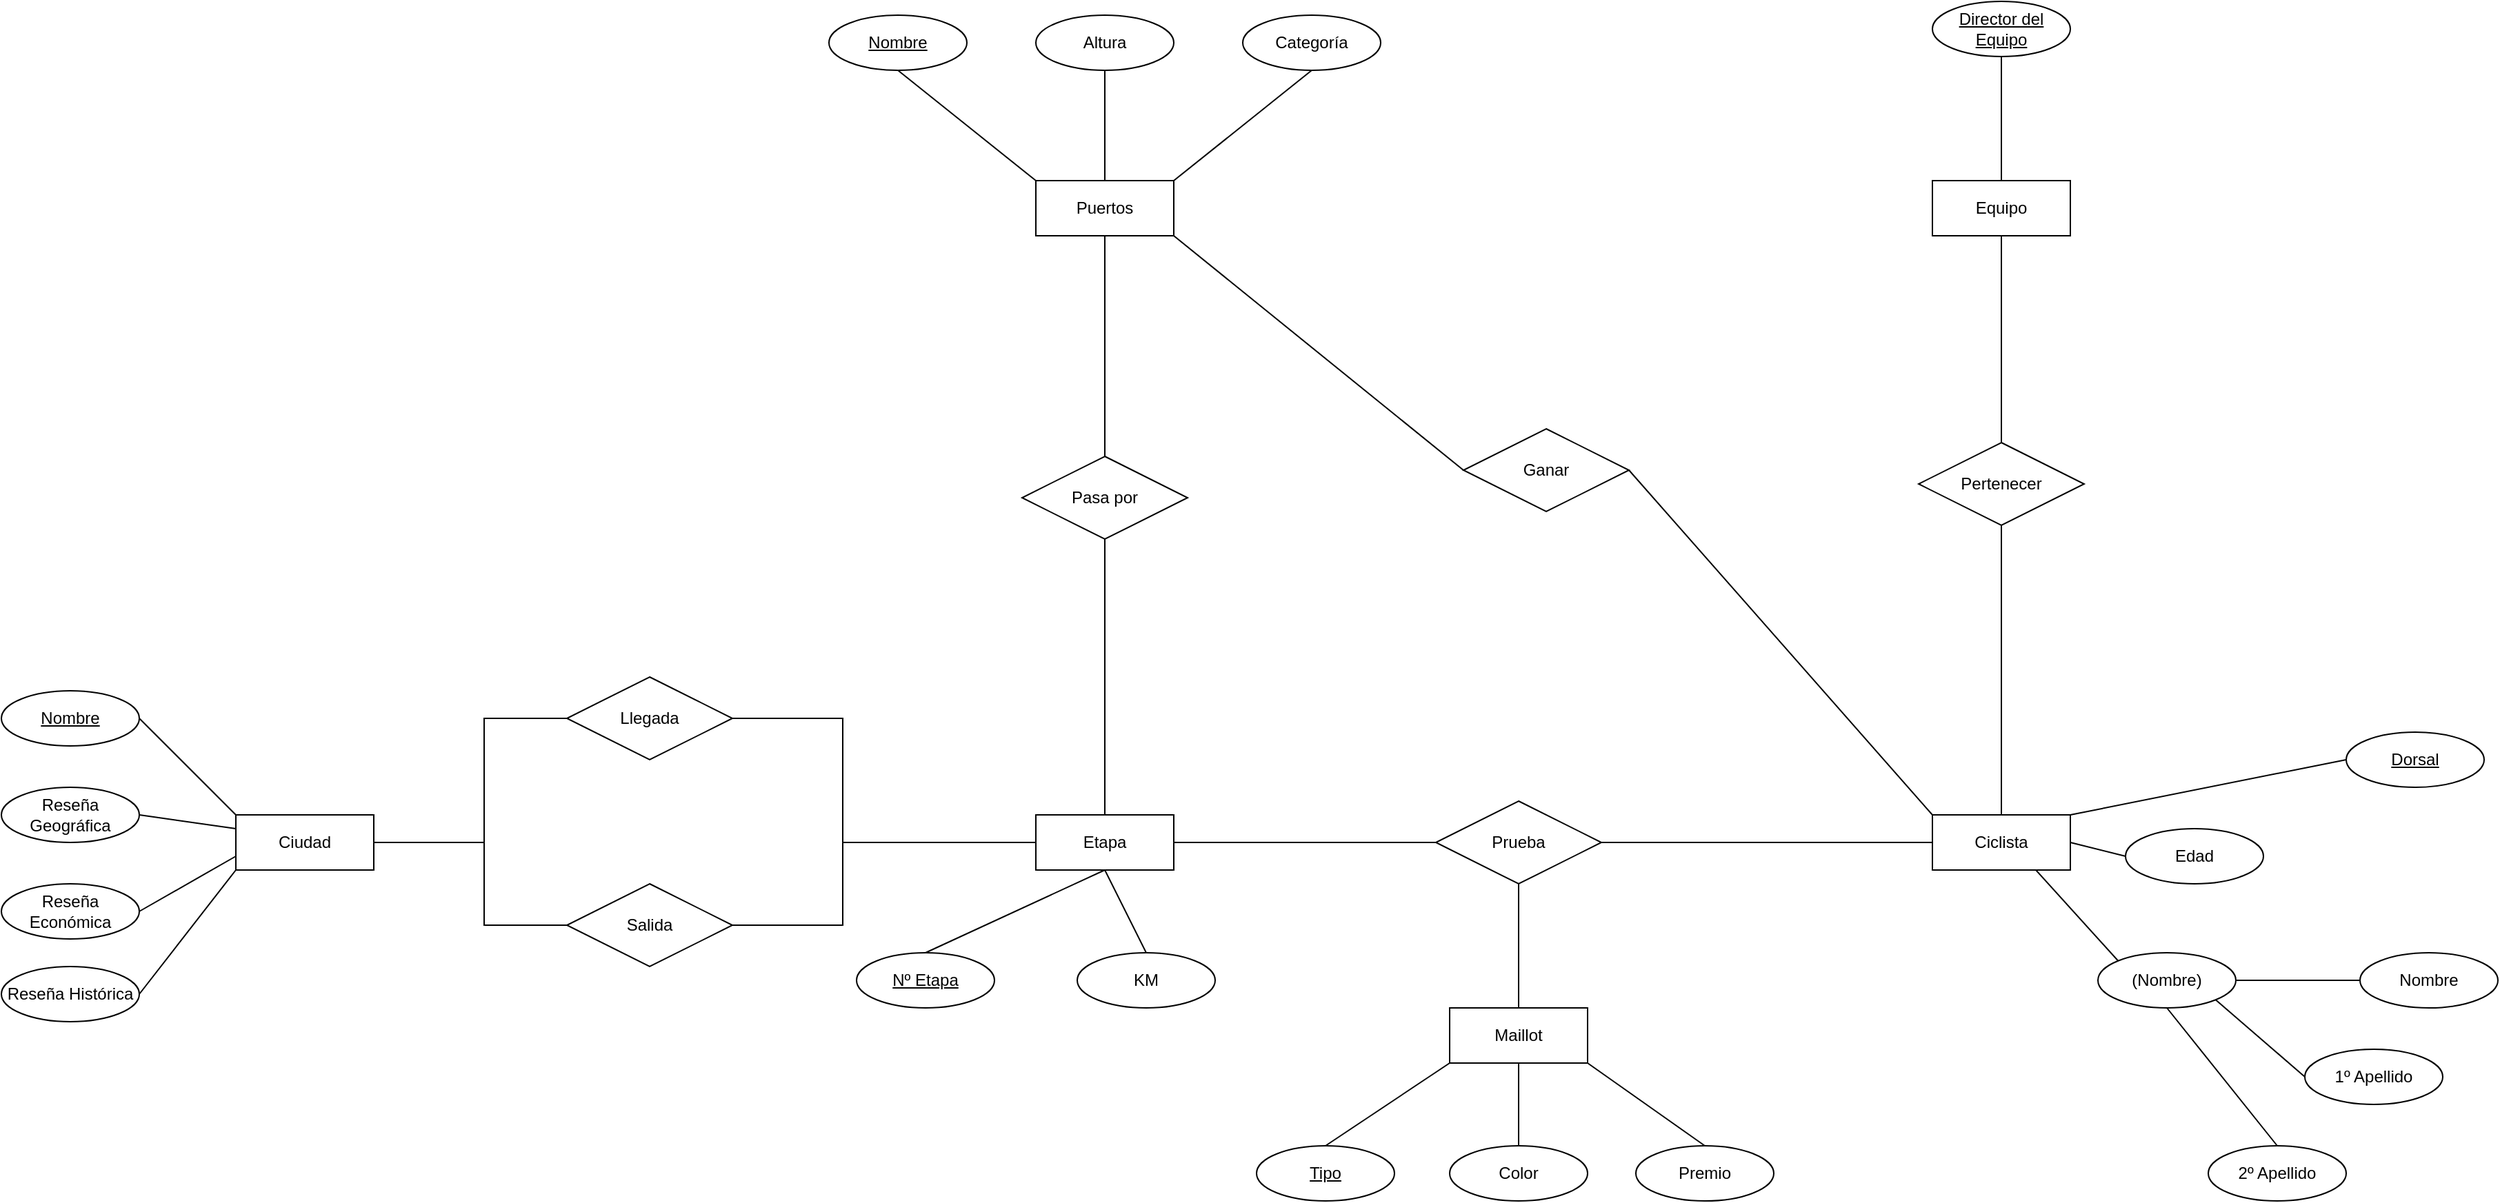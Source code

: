 <mxfile version="22.0.4" type="github">
  <diagram id="R2lEEEUBdFMjLlhIrx00" name="Page-1">
    <mxGraphModel dx="2284" dy="1890" grid="1" gridSize="10" guides="1" tooltips="1" connect="1" arrows="1" fold="1" page="1" pageScale="1" pageWidth="850" pageHeight="1100" math="0" shadow="0" extFonts="Permanent Marker^https://fonts.googleapis.com/css?family=Permanent+Marker">
      <root>
        <mxCell id="0" />
        <mxCell id="1" parent="0" />
        <mxCell id="TsvJhwt7pHYQA23gIPA3-1" value="Ciudad" style="whiteSpace=wrap;html=1;align=center;" vertex="1" parent="1">
          <mxGeometry x="160" y="330" width="100" height="40" as="geometry" />
        </mxCell>
        <mxCell id="TsvJhwt7pHYQA23gIPA3-2" value="Reseña Geográfica" style="ellipse;whiteSpace=wrap;html=1;align=center;" vertex="1" parent="1">
          <mxGeometry x="-10" y="310" width="100" height="40" as="geometry" />
        </mxCell>
        <mxCell id="TsvJhwt7pHYQA23gIPA3-3" value="Nombre" style="ellipse;whiteSpace=wrap;html=1;align=center;fontStyle=4;" vertex="1" parent="1">
          <mxGeometry x="-10" y="240" width="100" height="40" as="geometry" />
        </mxCell>
        <mxCell id="TsvJhwt7pHYQA23gIPA3-4" value="Reseña Económica" style="ellipse;whiteSpace=wrap;html=1;align=center;" vertex="1" parent="1">
          <mxGeometry x="-10" y="380" width="100" height="40" as="geometry" />
        </mxCell>
        <mxCell id="TsvJhwt7pHYQA23gIPA3-5" value="Reseña Histórica" style="ellipse;whiteSpace=wrap;html=1;align=center;" vertex="1" parent="1">
          <mxGeometry x="-10" y="440" width="100" height="40" as="geometry" />
        </mxCell>
        <mxCell id="TsvJhwt7pHYQA23gIPA3-6" value="" style="endArrow=none;html=1;rounded=0;entryX=0;entryY=0;entryDx=0;entryDy=0;exitX=1;exitY=0.5;exitDx=0;exitDy=0;" edge="1" parent="1" source="TsvJhwt7pHYQA23gIPA3-3" target="TsvJhwt7pHYQA23gIPA3-1">
          <mxGeometry relative="1" as="geometry">
            <mxPoint x="340" y="410" as="sourcePoint" />
            <mxPoint x="500" y="410" as="targetPoint" />
          </mxGeometry>
        </mxCell>
        <mxCell id="TsvJhwt7pHYQA23gIPA3-7" value="" style="endArrow=none;html=1;rounded=0;exitX=1;exitY=0.5;exitDx=0;exitDy=0;entryX=0;entryY=0.25;entryDx=0;entryDy=0;" edge="1" parent="1" source="TsvJhwt7pHYQA23gIPA3-2" target="TsvJhwt7pHYQA23gIPA3-1">
          <mxGeometry relative="1" as="geometry">
            <mxPoint x="340" y="410" as="sourcePoint" />
            <mxPoint x="500" y="410" as="targetPoint" />
          </mxGeometry>
        </mxCell>
        <mxCell id="TsvJhwt7pHYQA23gIPA3-8" value="" style="endArrow=none;html=1;rounded=0;entryX=0;entryY=0.75;entryDx=0;entryDy=0;exitX=1;exitY=0.5;exitDx=0;exitDy=0;" edge="1" parent="1" source="TsvJhwt7pHYQA23gIPA3-4" target="TsvJhwt7pHYQA23gIPA3-1">
          <mxGeometry relative="1" as="geometry">
            <mxPoint x="340" y="410" as="sourcePoint" />
            <mxPoint x="500" y="410" as="targetPoint" />
          </mxGeometry>
        </mxCell>
        <mxCell id="TsvJhwt7pHYQA23gIPA3-9" value="" style="endArrow=none;html=1;rounded=0;entryX=0;entryY=1;entryDx=0;entryDy=0;exitX=1;exitY=0.5;exitDx=0;exitDy=0;" edge="1" parent="1" source="TsvJhwt7pHYQA23gIPA3-5" target="TsvJhwt7pHYQA23gIPA3-1">
          <mxGeometry relative="1" as="geometry">
            <mxPoint x="340" y="410" as="sourcePoint" />
            <mxPoint x="500" y="410" as="targetPoint" />
          </mxGeometry>
        </mxCell>
        <mxCell id="TsvJhwt7pHYQA23gIPA3-10" value="" style="endArrow=none;html=1;rounded=0;exitX=1;exitY=0.5;exitDx=0;exitDy=0;entryX=0;entryY=0.5;entryDx=0;entryDy=0;" edge="1" parent="1" source="TsvJhwt7pHYQA23gIPA3-1" target="TsvJhwt7pHYQA23gIPA3-11">
          <mxGeometry relative="1" as="geometry">
            <mxPoint x="340" y="410" as="sourcePoint" />
            <mxPoint x="410" y="320" as="targetPoint" />
            <Array as="points">
              <mxPoint x="340" y="350" />
              <mxPoint x="340" y="260" />
            </Array>
          </mxGeometry>
        </mxCell>
        <mxCell id="TsvJhwt7pHYQA23gIPA3-11" value="Llegada" style="shape=rhombus;perimeter=rhombusPerimeter;whiteSpace=wrap;html=1;align=center;" vertex="1" parent="1">
          <mxGeometry x="400" y="230" width="120" height="60" as="geometry" />
        </mxCell>
        <mxCell id="TsvJhwt7pHYQA23gIPA3-12" value="Salida" style="shape=rhombus;perimeter=rhombusPerimeter;whiteSpace=wrap;html=1;align=center;" vertex="1" parent="1">
          <mxGeometry x="400" y="380" width="120" height="60" as="geometry" />
        </mxCell>
        <mxCell id="TsvJhwt7pHYQA23gIPA3-13" value="" style="endArrow=none;html=1;rounded=0;entryX=1;entryY=0.5;entryDx=0;entryDy=0;exitX=0;exitY=0.5;exitDx=0;exitDy=0;" edge="1" parent="1" source="TsvJhwt7pHYQA23gIPA3-16" target="TsvJhwt7pHYQA23gIPA3-11">
          <mxGeometry relative="1" as="geometry">
            <mxPoint x="709.96" y="350" as="sourcePoint" />
            <mxPoint x="580" y="259.98" as="targetPoint" />
            <Array as="points">
              <mxPoint x="600" y="350" />
              <mxPoint x="600" y="260" />
            </Array>
          </mxGeometry>
        </mxCell>
        <mxCell id="TsvJhwt7pHYQA23gIPA3-14" value="" style="endArrow=none;html=1;rounded=0;exitX=1;exitY=0.5;exitDx=0;exitDy=0;entryX=0;entryY=0.5;entryDx=0;entryDy=0;" edge="1" parent="1" source="TsvJhwt7pHYQA23gIPA3-1" target="TsvJhwt7pHYQA23gIPA3-12">
          <mxGeometry relative="1" as="geometry">
            <mxPoint x="280" y="370" as="sourcePoint" />
            <mxPoint x="420" y="280" as="targetPoint" />
            <Array as="points">
              <mxPoint x="340" y="350" />
              <mxPoint x="340" y="410" />
            </Array>
          </mxGeometry>
        </mxCell>
        <mxCell id="TsvJhwt7pHYQA23gIPA3-15" value="" style="endArrow=none;html=1;rounded=0;exitX=1;exitY=0.5;exitDx=0;exitDy=0;entryX=0;entryY=0.5;entryDx=0;entryDy=0;" edge="1" parent="1" target="TsvJhwt7pHYQA23gIPA3-16">
          <mxGeometry relative="1" as="geometry">
            <mxPoint x="520" y="410" as="sourcePoint" />
            <mxPoint x="710" y="360" as="targetPoint" />
            <Array as="points">
              <mxPoint x="600" y="410" />
              <mxPoint x="600" y="350" />
            </Array>
          </mxGeometry>
        </mxCell>
        <mxCell id="TsvJhwt7pHYQA23gIPA3-16" value="Etapa" style="whiteSpace=wrap;html=1;align=center;" vertex="1" parent="1">
          <mxGeometry x="740" y="330" width="100" height="40" as="geometry" />
        </mxCell>
        <mxCell id="TsvJhwt7pHYQA23gIPA3-17" value="Nº Etapa" style="ellipse;whiteSpace=wrap;html=1;align=center;fontStyle=4;" vertex="1" parent="1">
          <mxGeometry x="610" y="430" width="100" height="40" as="geometry" />
        </mxCell>
        <mxCell id="TsvJhwt7pHYQA23gIPA3-18" value="" style="endArrow=none;html=1;rounded=0;exitX=0.5;exitY=0;exitDx=0;exitDy=0;entryX=0.5;entryY=1;entryDx=0;entryDy=0;" edge="1" parent="1" source="TsvJhwt7pHYQA23gIPA3-17" target="TsvJhwt7pHYQA23gIPA3-16">
          <mxGeometry relative="1" as="geometry">
            <mxPoint x="730" y="410" as="sourcePoint" />
            <mxPoint x="890" y="410" as="targetPoint" />
          </mxGeometry>
        </mxCell>
        <mxCell id="TsvJhwt7pHYQA23gIPA3-19" value="Prueba" style="shape=rhombus;perimeter=rhombusPerimeter;whiteSpace=wrap;html=1;align=center;" vertex="1" parent="1">
          <mxGeometry x="1030" y="320" width="120" height="60" as="geometry" />
        </mxCell>
        <mxCell id="TsvJhwt7pHYQA23gIPA3-20" value="Maillot" style="whiteSpace=wrap;html=1;align=center;" vertex="1" parent="1">
          <mxGeometry x="1040" y="470" width="100" height="40" as="geometry" />
        </mxCell>
        <mxCell id="TsvJhwt7pHYQA23gIPA3-21" value="" style="endArrow=none;html=1;rounded=0;exitX=0.5;exitY=1;exitDx=0;exitDy=0;entryX=0.5;entryY=0;entryDx=0;entryDy=0;" edge="1" parent="1" source="TsvJhwt7pHYQA23gIPA3-19" target="TsvJhwt7pHYQA23gIPA3-20">
          <mxGeometry relative="1" as="geometry">
            <mxPoint x="1080" y="410" as="sourcePoint" />
            <mxPoint x="1240" y="410" as="targetPoint" />
          </mxGeometry>
        </mxCell>
        <mxCell id="TsvJhwt7pHYQA23gIPA3-22" value="Ciclista" style="whiteSpace=wrap;html=1;align=center;" vertex="1" parent="1">
          <mxGeometry x="1390" y="330" width="100" height="40" as="geometry" />
        </mxCell>
        <mxCell id="TsvJhwt7pHYQA23gIPA3-23" value="" style="endArrow=none;html=1;rounded=0;exitX=1;exitY=0.5;exitDx=0;exitDy=0;" edge="1" parent="1" source="TsvJhwt7pHYQA23gIPA3-16" target="TsvJhwt7pHYQA23gIPA3-19">
          <mxGeometry relative="1" as="geometry">
            <mxPoint x="1080" y="410" as="sourcePoint" />
            <mxPoint x="1240" y="410" as="targetPoint" />
          </mxGeometry>
        </mxCell>
        <mxCell id="TsvJhwt7pHYQA23gIPA3-24" value="" style="endArrow=none;html=1;rounded=0;entryX=0;entryY=0.5;entryDx=0;entryDy=0;exitX=1;exitY=0.5;exitDx=0;exitDy=0;" edge="1" parent="1" source="TsvJhwt7pHYQA23gIPA3-19" target="TsvJhwt7pHYQA23gIPA3-22">
          <mxGeometry relative="1" as="geometry">
            <mxPoint x="1080" y="410" as="sourcePoint" />
            <mxPoint x="1240" y="410" as="targetPoint" />
          </mxGeometry>
        </mxCell>
        <mxCell id="TsvJhwt7pHYQA23gIPA3-25" value="Pertenecer" style="shape=rhombus;perimeter=rhombusPerimeter;whiteSpace=wrap;html=1;align=center;" vertex="1" parent="1">
          <mxGeometry x="1380" y="60" width="120" height="60" as="geometry" />
        </mxCell>
        <mxCell id="TsvJhwt7pHYQA23gIPA3-26" value="Equipo" style="whiteSpace=wrap;html=1;align=center;" vertex="1" parent="1">
          <mxGeometry x="1390" y="-130" width="100" height="40" as="geometry" />
        </mxCell>
        <mxCell id="TsvJhwt7pHYQA23gIPA3-27" value="" style="endArrow=none;html=1;rounded=0;entryX=0.5;entryY=1;entryDx=0;entryDy=0;exitX=0.5;exitY=0;exitDx=0;exitDy=0;" edge="1" parent="1" source="TsvJhwt7pHYQA23gIPA3-25" target="TsvJhwt7pHYQA23gIPA3-26">
          <mxGeometry relative="1" as="geometry">
            <mxPoint x="1080" y="-90" as="sourcePoint" />
            <mxPoint x="1240" y="-90" as="targetPoint" />
          </mxGeometry>
        </mxCell>
        <mxCell id="TsvJhwt7pHYQA23gIPA3-28" value="" style="endArrow=none;html=1;rounded=0;entryX=0.5;entryY=1;entryDx=0;entryDy=0;exitX=0.5;exitY=0;exitDx=0;exitDy=0;" edge="1" parent="1" source="TsvJhwt7pHYQA23gIPA3-22" target="TsvJhwt7pHYQA23gIPA3-25">
          <mxGeometry relative="1" as="geometry">
            <mxPoint x="1440" y="320" as="sourcePoint" />
            <mxPoint x="1240" y="310" as="targetPoint" />
          </mxGeometry>
        </mxCell>
        <mxCell id="TsvJhwt7pHYQA23gIPA3-29" value="Dorsal" style="ellipse;whiteSpace=wrap;html=1;align=center;fontStyle=4;" vertex="1" parent="1">
          <mxGeometry x="1690" y="270" width="100" height="40" as="geometry" />
        </mxCell>
        <mxCell id="TsvJhwt7pHYQA23gIPA3-30" value="Edad" style="ellipse;whiteSpace=wrap;html=1;align=center;" vertex="1" parent="1">
          <mxGeometry x="1530" y="340" width="100" height="40" as="geometry" />
        </mxCell>
        <mxCell id="TsvJhwt7pHYQA23gIPA3-31" value="Director del Equipo" style="ellipse;whiteSpace=wrap;html=1;align=center;fontStyle=4;" vertex="1" parent="1">
          <mxGeometry x="1390" y="-260" width="100" height="40" as="geometry" />
        </mxCell>
        <mxCell id="TsvJhwt7pHYQA23gIPA3-32" value="" style="endArrow=none;html=1;rounded=0;entryX=0.5;entryY=1;entryDx=0;entryDy=0;exitX=0.5;exitY=0;exitDx=0;exitDy=0;" edge="1" parent="1" source="TsvJhwt7pHYQA23gIPA3-26" target="TsvJhwt7pHYQA23gIPA3-31">
          <mxGeometry relative="1" as="geometry">
            <mxPoint x="1080" y="10" as="sourcePoint" />
            <mxPoint x="1240" y="10" as="targetPoint" />
          </mxGeometry>
        </mxCell>
        <mxCell id="TsvJhwt7pHYQA23gIPA3-33" value="(Nombre)" style="ellipse;whiteSpace=wrap;html=1;align=center;" vertex="1" parent="1">
          <mxGeometry x="1510" y="430" width="100" height="40" as="geometry" />
        </mxCell>
        <mxCell id="TsvJhwt7pHYQA23gIPA3-34" value="Nombre" style="ellipse;whiteSpace=wrap;html=1;align=center;" vertex="1" parent="1">
          <mxGeometry x="1700" y="430" width="100" height="40" as="geometry" />
        </mxCell>
        <mxCell id="TsvJhwt7pHYQA23gIPA3-35" value="1º Apellido" style="ellipse;whiteSpace=wrap;html=1;align=center;" vertex="1" parent="1">
          <mxGeometry x="1660" y="500" width="100" height="40" as="geometry" />
        </mxCell>
        <mxCell id="TsvJhwt7pHYQA23gIPA3-36" value="2º Apellido" style="ellipse;whiteSpace=wrap;html=1;align=center;" vertex="1" parent="1">
          <mxGeometry x="1590" y="570" width="100" height="40" as="geometry" />
        </mxCell>
        <mxCell id="TsvJhwt7pHYQA23gIPA3-39" value="" style="endArrow=none;html=1;rounded=0;entryX=0;entryY=0.5;entryDx=0;entryDy=0;exitX=1;exitY=0.5;exitDx=0;exitDy=0;" edge="1" parent="1" source="TsvJhwt7pHYQA23gIPA3-33" target="TsvJhwt7pHYQA23gIPA3-34">
          <mxGeometry relative="1" as="geometry">
            <mxPoint x="1490" y="310" as="sourcePoint" />
            <mxPoint x="1650" y="310" as="targetPoint" />
          </mxGeometry>
        </mxCell>
        <mxCell id="TsvJhwt7pHYQA23gIPA3-40" value="" style="endArrow=none;html=1;rounded=0;entryX=0;entryY=0.5;entryDx=0;entryDy=0;exitX=1;exitY=1;exitDx=0;exitDy=0;" edge="1" parent="1" source="TsvJhwt7pHYQA23gIPA3-33" target="TsvJhwt7pHYQA23gIPA3-35">
          <mxGeometry relative="1" as="geometry">
            <mxPoint x="1490" y="310" as="sourcePoint" />
            <mxPoint x="1650" y="310" as="targetPoint" />
          </mxGeometry>
        </mxCell>
        <mxCell id="TsvJhwt7pHYQA23gIPA3-41" value="" style="endArrow=none;html=1;rounded=0;exitX=0.5;exitY=1;exitDx=0;exitDy=0;entryX=0.5;entryY=0;entryDx=0;entryDy=0;" edge="1" parent="1" source="TsvJhwt7pHYQA23gIPA3-33" target="TsvJhwt7pHYQA23gIPA3-36">
          <mxGeometry relative="1" as="geometry">
            <mxPoint x="1490" y="310" as="sourcePoint" />
            <mxPoint x="1650" y="310" as="targetPoint" />
          </mxGeometry>
        </mxCell>
        <mxCell id="TsvJhwt7pHYQA23gIPA3-42" value="" style="endArrow=none;html=1;rounded=0;exitX=0.75;exitY=1;exitDx=0;exitDy=0;entryX=0;entryY=0;entryDx=0;entryDy=0;" edge="1" parent="1" source="TsvJhwt7pHYQA23gIPA3-22" target="TsvJhwt7pHYQA23gIPA3-33">
          <mxGeometry relative="1" as="geometry">
            <mxPoint x="1490" y="310" as="sourcePoint" />
            <mxPoint x="1650" y="310" as="targetPoint" />
          </mxGeometry>
        </mxCell>
        <mxCell id="TsvJhwt7pHYQA23gIPA3-44" value="" style="endArrow=none;html=1;rounded=0;entryX=0;entryY=0.5;entryDx=0;entryDy=0;exitX=1;exitY=0.5;exitDx=0;exitDy=0;" edge="1" parent="1" source="TsvJhwt7pHYQA23gIPA3-22" target="TsvJhwt7pHYQA23gIPA3-30">
          <mxGeometry relative="1" as="geometry">
            <mxPoint x="1490" y="310" as="sourcePoint" />
            <mxPoint x="1650" y="310" as="targetPoint" />
          </mxGeometry>
        </mxCell>
        <mxCell id="TsvJhwt7pHYQA23gIPA3-45" value="" style="endArrow=none;html=1;rounded=0;entryX=0;entryY=0.5;entryDx=0;entryDy=0;exitX=1;exitY=0;exitDx=0;exitDy=0;" edge="1" parent="1" source="TsvJhwt7pHYQA23gIPA3-22" target="TsvJhwt7pHYQA23gIPA3-29">
          <mxGeometry relative="1" as="geometry">
            <mxPoint x="1490" y="310" as="sourcePoint" />
            <mxPoint x="1650" y="310" as="targetPoint" />
          </mxGeometry>
        </mxCell>
        <mxCell id="TsvJhwt7pHYQA23gIPA3-46" value="Color" style="ellipse;whiteSpace=wrap;html=1;align=center;" vertex="1" parent="1">
          <mxGeometry x="1040" y="570" width="100" height="40" as="geometry" />
        </mxCell>
        <mxCell id="TsvJhwt7pHYQA23gIPA3-47" value="Tipo" style="ellipse;whiteSpace=wrap;html=1;align=center;fontStyle=4;" vertex="1" parent="1">
          <mxGeometry x="900" y="570" width="100" height="40" as="geometry" />
        </mxCell>
        <mxCell id="TsvJhwt7pHYQA23gIPA3-48" value="Premio" style="ellipse;whiteSpace=wrap;html=1;align=center;" vertex="1" parent="1">
          <mxGeometry x="1175" y="570" width="100" height="40" as="geometry" />
        </mxCell>
        <mxCell id="TsvJhwt7pHYQA23gIPA3-49" value="" style="endArrow=none;html=1;rounded=0;entryX=0.5;entryY=0;entryDx=0;entryDy=0;exitX=1;exitY=1;exitDx=0;exitDy=0;" edge="1" parent="1" source="TsvJhwt7pHYQA23gIPA3-20" target="TsvJhwt7pHYQA23gIPA3-48">
          <mxGeometry relative="1" as="geometry">
            <mxPoint x="890" y="310" as="sourcePoint" />
            <mxPoint x="1050" y="310" as="targetPoint" />
          </mxGeometry>
        </mxCell>
        <mxCell id="TsvJhwt7pHYQA23gIPA3-50" value="" style="endArrow=none;html=1;rounded=0;entryX=0.5;entryY=1;entryDx=0;entryDy=0;exitX=0.5;exitY=0;exitDx=0;exitDy=0;" edge="1" parent="1" source="TsvJhwt7pHYQA23gIPA3-46" target="TsvJhwt7pHYQA23gIPA3-20">
          <mxGeometry relative="1" as="geometry">
            <mxPoint x="890" y="310" as="sourcePoint" />
            <mxPoint x="1050" y="310" as="targetPoint" />
          </mxGeometry>
        </mxCell>
        <mxCell id="TsvJhwt7pHYQA23gIPA3-51" value="" style="endArrow=none;html=1;rounded=0;entryX=0;entryY=1;entryDx=0;entryDy=0;exitX=0.5;exitY=0;exitDx=0;exitDy=0;" edge="1" parent="1" source="TsvJhwt7pHYQA23gIPA3-47" target="TsvJhwt7pHYQA23gIPA3-20">
          <mxGeometry relative="1" as="geometry">
            <mxPoint x="890" y="310" as="sourcePoint" />
            <mxPoint x="1050" y="310" as="targetPoint" />
          </mxGeometry>
        </mxCell>
        <mxCell id="TsvJhwt7pHYQA23gIPA3-52" value="KM" style="ellipse;whiteSpace=wrap;html=1;align=center;" vertex="1" parent="1">
          <mxGeometry x="770" y="430" width="100" height="40" as="geometry" />
        </mxCell>
        <mxCell id="TsvJhwt7pHYQA23gIPA3-53" value="" style="endArrow=none;html=1;rounded=0;exitX=0.5;exitY=0;exitDx=0;exitDy=0;entryX=0.5;entryY=1;entryDx=0;entryDy=0;" edge="1" parent="1" source="TsvJhwt7pHYQA23gIPA3-52" target="TsvJhwt7pHYQA23gIPA3-16">
          <mxGeometry relative="1" as="geometry">
            <mxPoint x="890" y="310" as="sourcePoint" />
            <mxPoint x="1050" y="310" as="targetPoint" />
          </mxGeometry>
        </mxCell>
        <mxCell id="TsvJhwt7pHYQA23gIPA3-54" value="" style="endArrow=none;html=1;rounded=0;exitX=0.5;exitY=0;exitDx=0;exitDy=0;" edge="1" parent="1" source="TsvJhwt7pHYQA23gIPA3-16" target="TsvJhwt7pHYQA23gIPA3-55">
          <mxGeometry relative="1" as="geometry">
            <mxPoint x="890" y="310" as="sourcePoint" />
            <mxPoint x="1050" y="310" as="targetPoint" />
          </mxGeometry>
        </mxCell>
        <mxCell id="TsvJhwt7pHYQA23gIPA3-55" value="Pasa por" style="shape=rhombus;perimeter=rhombusPerimeter;whiteSpace=wrap;html=1;align=center;" vertex="1" parent="1">
          <mxGeometry x="730" y="70" width="120" height="60" as="geometry" />
        </mxCell>
        <mxCell id="TsvJhwt7pHYQA23gIPA3-56" value="" style="endArrow=none;html=1;rounded=0;exitX=0.5;exitY=0;exitDx=0;exitDy=0;entryX=0.5;entryY=1;entryDx=0;entryDy=0;" edge="1" parent="1" source="TsvJhwt7pHYQA23gIPA3-55" target="TsvJhwt7pHYQA23gIPA3-57">
          <mxGeometry relative="1" as="geometry">
            <mxPoint x="890" y="10" as="sourcePoint" />
            <mxPoint x="790" y="-70" as="targetPoint" />
          </mxGeometry>
        </mxCell>
        <mxCell id="TsvJhwt7pHYQA23gIPA3-57" value="Puertos" style="whiteSpace=wrap;html=1;align=center;" vertex="1" parent="1">
          <mxGeometry x="740" y="-130" width="100" height="40" as="geometry" />
        </mxCell>
        <mxCell id="TsvJhwt7pHYQA23gIPA3-58" value="Nombre" style="ellipse;whiteSpace=wrap;html=1;align=center;fontStyle=4;" vertex="1" parent="1">
          <mxGeometry x="590" y="-250" width="100" height="40" as="geometry" />
        </mxCell>
        <mxCell id="TsvJhwt7pHYQA23gIPA3-59" value="Altura" style="ellipse;whiteSpace=wrap;html=1;align=center;" vertex="1" parent="1">
          <mxGeometry x="740" y="-250" width="100" height="40" as="geometry" />
        </mxCell>
        <mxCell id="TsvJhwt7pHYQA23gIPA3-60" value="Categoría" style="ellipse;whiteSpace=wrap;html=1;align=center;" vertex="1" parent="1">
          <mxGeometry x="890" y="-250" width="100" height="40" as="geometry" />
        </mxCell>
        <mxCell id="TsvJhwt7pHYQA23gIPA3-61" value="" style="endArrow=none;html=1;rounded=0;exitX=0.5;exitY=1;exitDx=0;exitDy=0;entryX=0;entryY=0;entryDx=0;entryDy=0;" edge="1" parent="1" source="TsvJhwt7pHYQA23gIPA3-58" target="TsvJhwt7pHYQA23gIPA3-57">
          <mxGeometry relative="1" as="geometry">
            <mxPoint x="890" y="-190" as="sourcePoint" />
            <mxPoint x="1050" y="-190" as="targetPoint" />
          </mxGeometry>
        </mxCell>
        <mxCell id="TsvJhwt7pHYQA23gIPA3-62" value="" style="endArrow=none;html=1;rounded=0;exitX=0.5;exitY=1;exitDx=0;exitDy=0;entryX=0.5;entryY=0;entryDx=0;entryDy=0;" edge="1" parent="1" source="TsvJhwt7pHYQA23gIPA3-59" target="TsvJhwt7pHYQA23gIPA3-57">
          <mxGeometry relative="1" as="geometry">
            <mxPoint x="890" y="-190" as="sourcePoint" />
            <mxPoint x="1050" y="-190" as="targetPoint" />
          </mxGeometry>
        </mxCell>
        <mxCell id="TsvJhwt7pHYQA23gIPA3-63" value="" style="endArrow=none;html=1;rounded=0;exitX=1;exitY=0;exitDx=0;exitDy=0;entryX=0.5;entryY=1;entryDx=0;entryDy=0;" edge="1" parent="1" source="TsvJhwt7pHYQA23gIPA3-57" target="TsvJhwt7pHYQA23gIPA3-60">
          <mxGeometry relative="1" as="geometry">
            <mxPoint x="890" y="-190" as="sourcePoint" />
            <mxPoint x="1050" y="-190" as="targetPoint" />
          </mxGeometry>
        </mxCell>
        <mxCell id="TsvJhwt7pHYQA23gIPA3-64" value="Ganar" style="shape=rhombus;perimeter=rhombusPerimeter;whiteSpace=wrap;html=1;align=center;" vertex="1" parent="1">
          <mxGeometry x="1050" y="50" width="120" height="60" as="geometry" />
        </mxCell>
        <mxCell id="TsvJhwt7pHYQA23gIPA3-65" value="" style="endArrow=none;html=1;rounded=0;exitX=1;exitY=1;exitDx=0;exitDy=0;entryX=0;entryY=0.5;entryDx=0;entryDy=0;" edge="1" parent="1" source="TsvJhwt7pHYQA23gIPA3-57" target="TsvJhwt7pHYQA23gIPA3-64">
          <mxGeometry relative="1" as="geometry">
            <mxPoint x="890" y="10" as="sourcePoint" />
            <mxPoint x="1050" y="10" as="targetPoint" />
          </mxGeometry>
        </mxCell>
        <mxCell id="TsvJhwt7pHYQA23gIPA3-66" value="" style="endArrow=none;html=1;rounded=0;exitX=1;exitY=0.5;exitDx=0;exitDy=0;entryX=0;entryY=0;entryDx=0;entryDy=0;" edge="1" parent="1" source="TsvJhwt7pHYQA23gIPA3-64" target="TsvJhwt7pHYQA23gIPA3-22">
          <mxGeometry relative="1" as="geometry">
            <mxPoint x="890" y="10" as="sourcePoint" />
            <mxPoint x="1050" y="10" as="targetPoint" />
          </mxGeometry>
        </mxCell>
      </root>
    </mxGraphModel>
  </diagram>
</mxfile>

